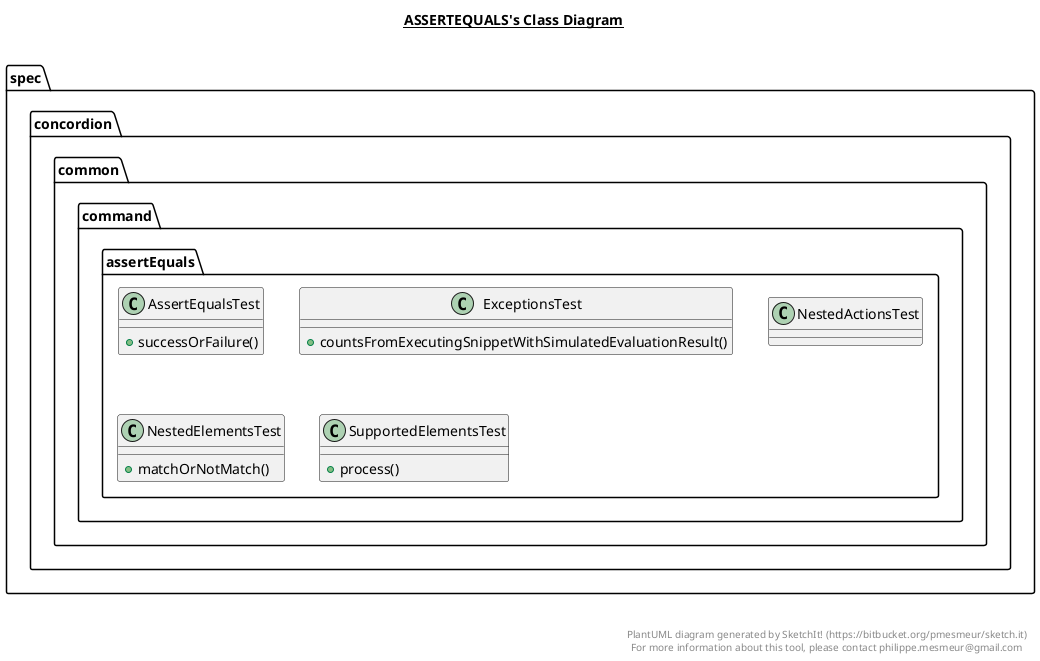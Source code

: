 @startuml

title __ASSERTEQUALS's Class Diagram__\n

  package spec.concordion {
    package spec.concordion.common.command {
      package spec.concordion.common.command.assertEquals {
        class AssertEqualsTest {
            + successOrFailure()
        }
      }
    }
  }
  

  package spec.concordion {
    package spec.concordion.common.command {
      package spec.concordion.common.command.assertEquals {
        class ExceptionsTest {
            + countsFromExecutingSnippetWithSimulatedEvaluationResult()
        }
      }
    }
  }
  

  package spec.concordion {
    package spec.concordion.common.command {
      package spec.concordion.common.command.assertEquals {
        class NestedActionsTest {
        }
      }
    }
  }
  

  package spec.concordion {
    package spec.concordion.common.command {
      package spec.concordion.common.command.assertEquals {
        class NestedElementsTest {
            + matchOrNotMatch()
        }
      }
    }
  }
  

  package spec.concordion {
    package spec.concordion.common.command {
      package spec.concordion.common.command.assertEquals {
        class SupportedElementsTest {
            + process()
        }
      }
    }
  }
  



right footer


PlantUML diagram generated by SketchIt! (https://bitbucket.org/pmesmeur/sketch.it)
For more information about this tool, please contact philippe.mesmeur@gmail.com
endfooter

@enduml
